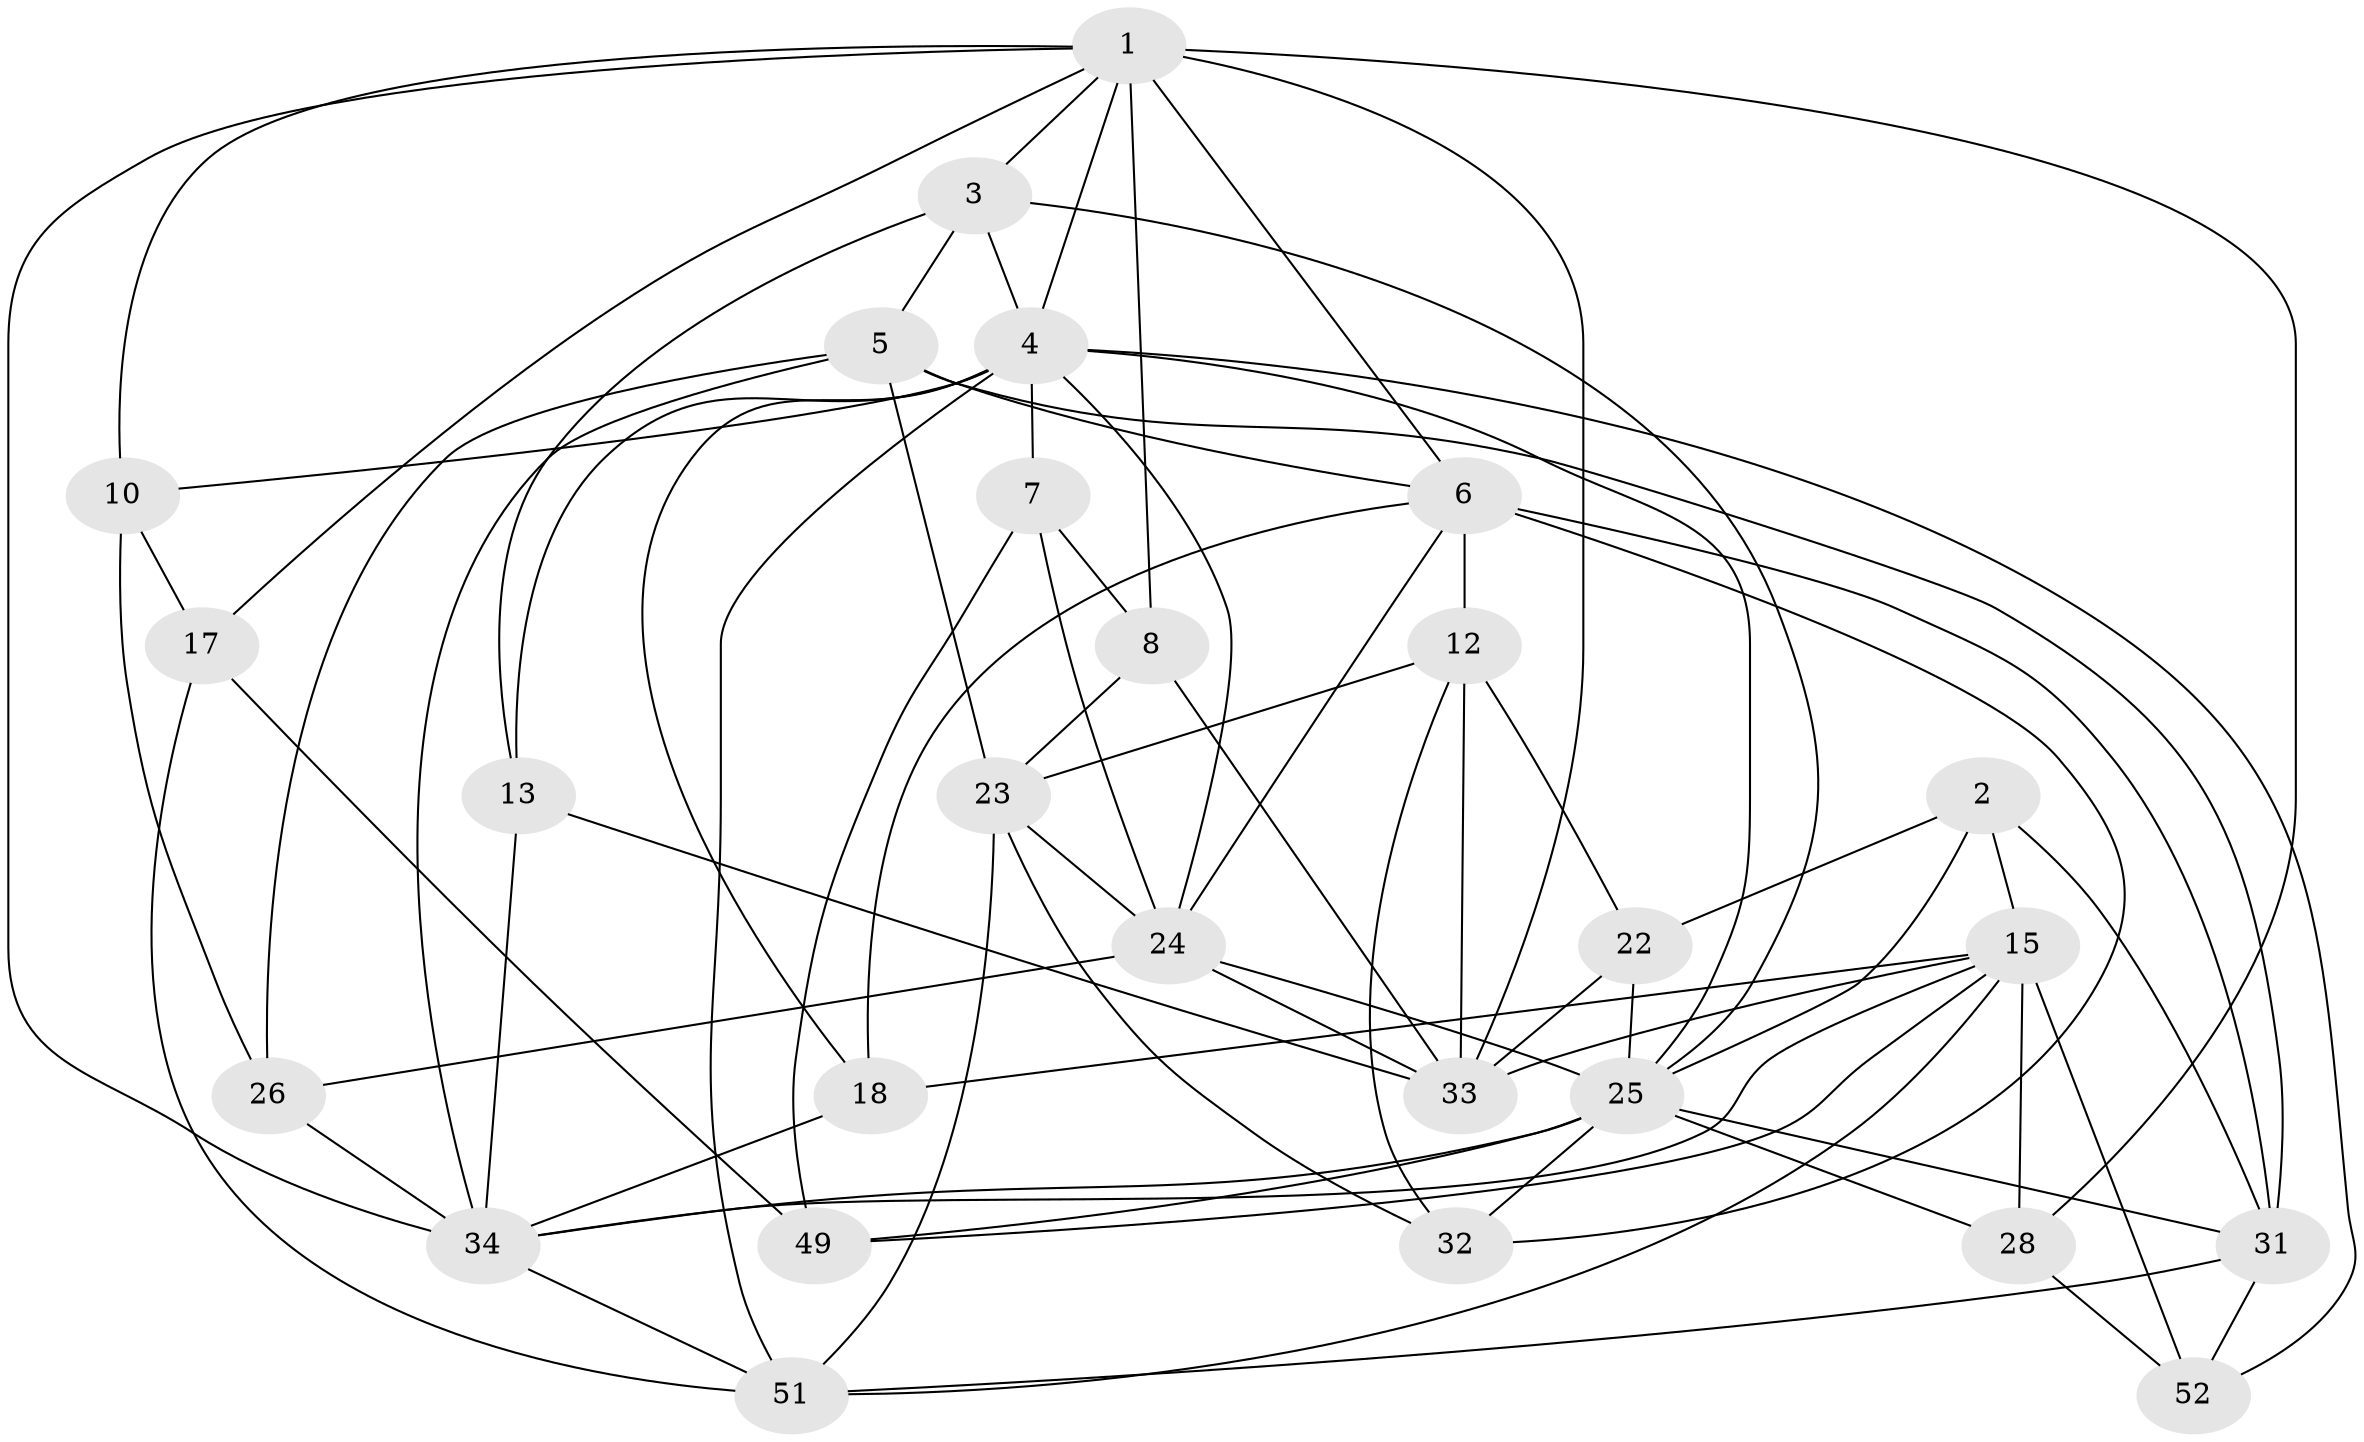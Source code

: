 // original degree distribution, {4: 1.0}
// Generated by graph-tools (version 1.1) at 2025/16/03/09/25 04:16:34]
// undirected, 27 vertices, 76 edges
graph export_dot {
graph [start="1"]
  node [color=gray90,style=filled];
  1 [super="+21+11"];
  2;
  3 [super="+16"];
  4 [super="+19+55"];
  5 [super="+9"];
  6 [super="+48+20"];
  7;
  8;
  10;
  12 [super="+45"];
  13;
  15 [super="+42+53"];
  17;
  18;
  22;
  23 [super="+27"];
  24 [super="+35+40"];
  25 [super="+29+47"];
  26;
  28 [super="+38"];
  31 [super="+44"];
  32;
  33 [super="+50+39"];
  34 [super="+41+46"];
  49;
  51 [super="+54"];
  52;
  1 -- 33 [weight=2];
  1 -- 28 [weight=2];
  1 -- 3 [weight=2];
  1 -- 34;
  1 -- 4;
  1 -- 8;
  1 -- 10;
  1 -- 17;
  1 -- 6;
  2 -- 25;
  2 -- 22;
  2 -- 15;
  2 -- 31;
  3 -- 13;
  3 -- 5;
  3 -- 25;
  3 -- 4;
  4 -- 18;
  4 -- 24;
  4 -- 25;
  4 -- 10;
  4 -- 13;
  4 -- 51;
  4 -- 52;
  4 -- 7;
  5 -- 26;
  5 -- 34;
  5 -- 23;
  5 -- 6;
  5 -- 31;
  6 -- 12 [weight=2];
  6 -- 32;
  6 -- 18;
  6 -- 31;
  6 -- 24;
  7 -- 49;
  7 -- 8;
  7 -- 24;
  8 -- 23;
  8 -- 33;
  10 -- 26;
  10 -- 17;
  12 -- 23;
  12 -- 32;
  12 -- 22;
  12 -- 33;
  13 -- 34;
  13 -- 33;
  15 -- 18;
  15 -- 49;
  15 -- 52;
  15 -- 28;
  15 -- 51;
  15 -- 33;
  15 -- 34;
  17 -- 51;
  17 -- 49;
  18 -- 34;
  22 -- 33;
  22 -- 25;
  23 -- 24;
  23 -- 32;
  23 -- 51;
  24 -- 26;
  24 -- 33;
  24 -- 25 [weight=2];
  25 -- 31;
  25 -- 49;
  25 -- 28 [weight=2];
  25 -- 34;
  25 -- 32;
  26 -- 34;
  28 -- 52;
  31 -- 52;
  31 -- 51;
  34 -- 51;
}
